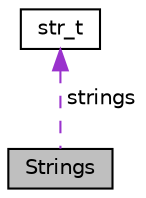 digraph "Strings"
{
 // LATEX_PDF_SIZE
  edge [fontname="Helvetica",fontsize="10",labelfontname="Helvetica",labelfontsize="10"];
  node [fontname="Helvetica",fontsize="10",shape=record];
  Node1 [label="Strings",height=0.2,width=0.4,color="black", fillcolor="grey75", style="filled", fontcolor="black",tooltip="The structure of Strings."];
  Node2 -> Node1 [dir="back",color="darkorchid3",fontsize="10",style="dashed",label=" strings" ,fontname="Helvetica"];
  Node2 [label="str_t",height=0.2,width=0.4,color="black", fillcolor="white", style="filled",URL="$structstr__t.html",tooltip="The structure of string."];
}
